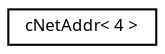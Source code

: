 digraph "Graphical Class Hierarchy"
{
  edge [fontname="Sans",fontsize="8",labelfontname="Sans",labelfontsize="8"];
  node [fontname="Sans",fontsize="8",shape=record];
  rankdir="LR";
  Node1 [label="cNetAddr\< 4 \>",height=0.2,width=0.4,color="black", fillcolor="white", style="filled",URL="$classc_net_addr.html"];
}
